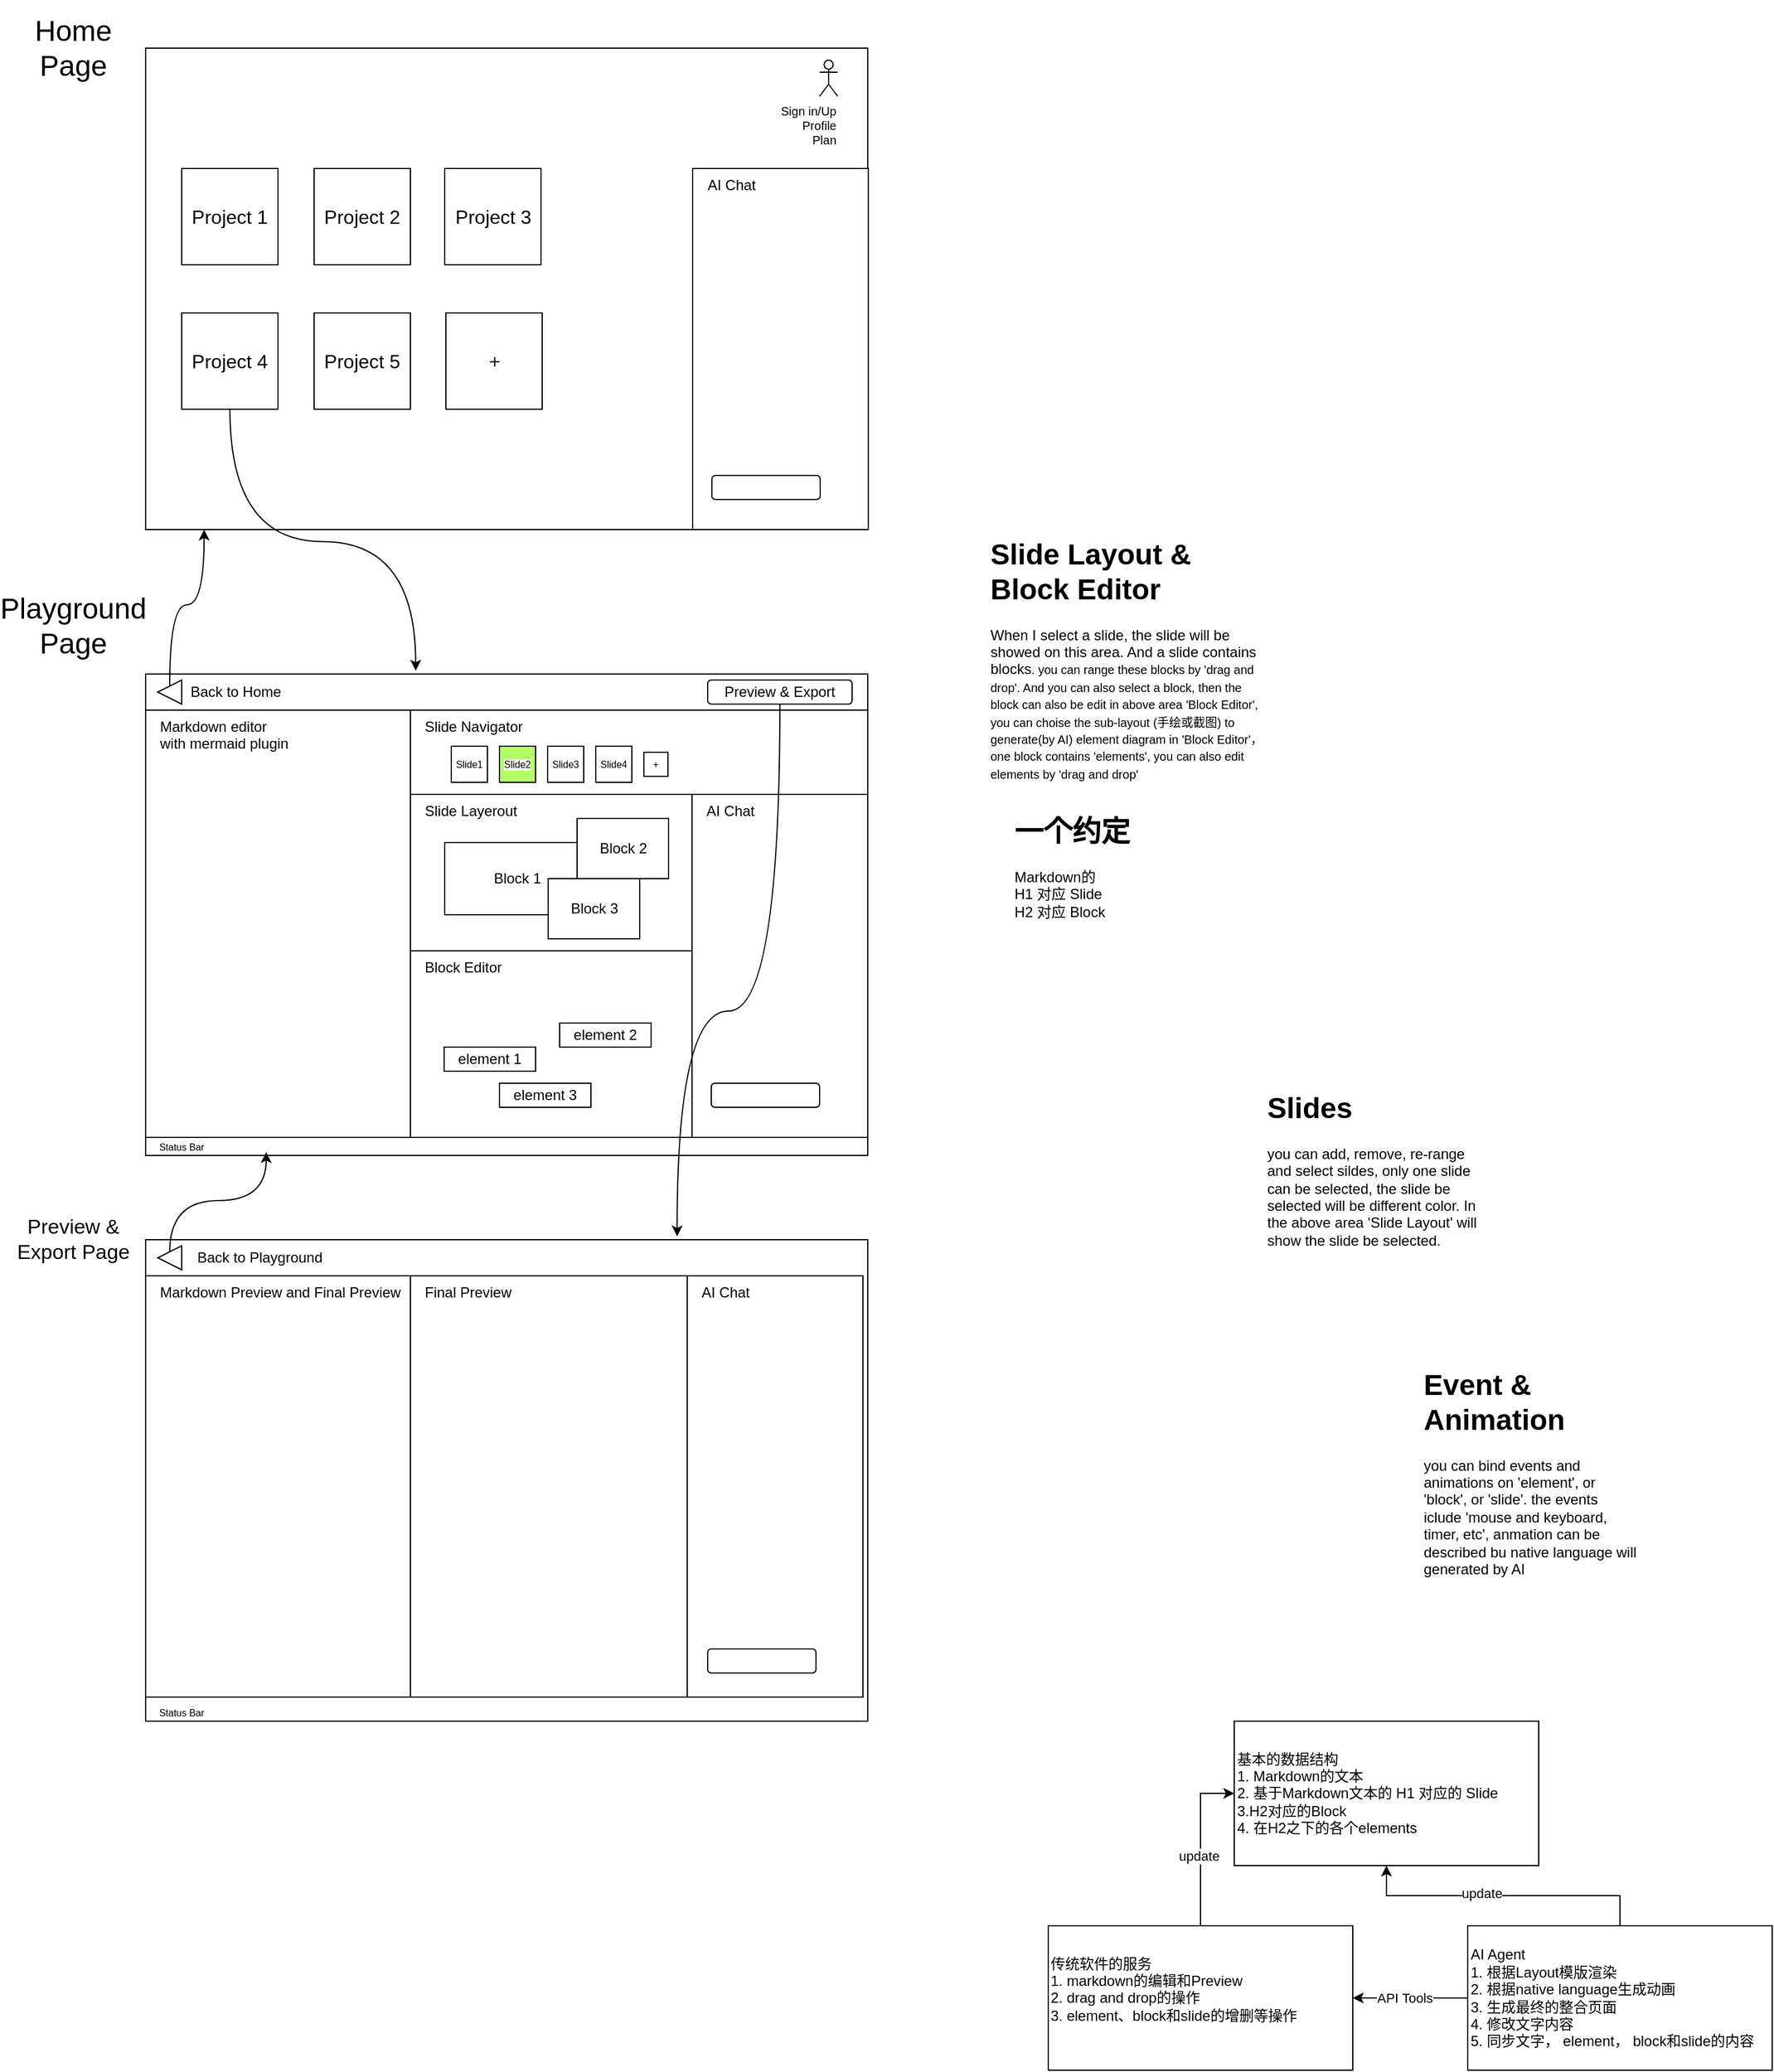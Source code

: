 <mxfile version="28.1.1">
  <diagram name="第 1 页" id="YzDjJF2yYc8Z0HYTVlCp">
    <mxGraphModel dx="1454" dy="2032" grid="1" gridSize="10" guides="1" tooltips="1" connect="1" arrows="1" fold="1" page="1" pageScale="1" pageWidth="827" pageHeight="1169" math="0" shadow="0">
      <root>
        <mxCell id="0" />
        <mxCell id="1" parent="0" />
        <mxCell id="_9CQi5buexosWfbw4RC7-15" value="&lt;h1 style=&quot;margin-top: 0px;&quot;&gt;Slides&lt;/h1&gt;&lt;p&gt;you can add, remove, re-range and select sildes, only one slide can be selected, the slide be selected will be different color. In the above area &#39;Slide Layout&#39; will show the slide be selected.&lt;/p&gt;" style="text;html=1;whiteSpace=wrap;overflow=hidden;rounded=0;" vertex="1" parent="1">
          <mxGeometry x="1090" y="260" width="180" height="150" as="geometry" />
        </mxCell>
        <mxCell id="_9CQi5buexosWfbw4RC7-16" value="&lt;h1 style=&quot;margin-top: 0px;&quot;&gt;Slide Layout &amp;amp; Block Editor&lt;/h1&gt;&lt;p&gt;When I select a slide, the slide will be showed on this area. And a slide contains blocks&lt;span style=&quot;font-size: 10px;&quot;&gt;. you can range these blocks by &#39;drag and drop&#39;. And you can also select a block, then the block can also be edit in above area &#39;Block Editor&#39;, you can choise the sub-layout (手绘或截图) to generate(by AI) element diagram in &#39;&lt;/span&gt;&lt;span style=&quot;font-size: 10px; background-color: transparent; color: light-dark(rgb(0, 0, 0), rgb(255, 255, 255));&quot;&gt;Block Editor&lt;/span&gt;&lt;span style=&quot;font-size: 10px; background-color: transparent; color: light-dark(rgb(0, 0, 0), rgb(255, 255, 255));&quot;&gt;&#39;， one block contains &#39;elements&#39;, you can also edit elements by &#39;drag and drop&#39;&lt;/span&gt;&lt;/p&gt;" style="text;html=1;whiteSpace=wrap;overflow=hidden;rounded=0;" vertex="1" parent="1">
          <mxGeometry x="860" y="-200" width="230" height="240" as="geometry" />
        </mxCell>
        <mxCell id="_9CQi5buexosWfbw4RC7-17" value="&lt;h1 style=&quot;margin-top: 0px;&quot;&gt;一个约定&lt;/h1&gt;&lt;div&gt;Markdown的&lt;/div&gt;&lt;div&gt;H1 对应 Slide&lt;/div&gt;&lt;div&gt;H2 对应 Block&lt;/div&gt;&lt;h1 style=&quot;margin-top: 0px;&quot;&gt;&lt;span style=&quot;color: rgba(0, 0, 0, 0); font-family: monospace; font-size: 0px; text-wrap-mode: nowrap; background-color: transparent; font-weight: normal;&quot;&gt;%3CmxGraphModel%3E%3Croot%3E%3CmxCell%20id%3D%220%22%2F%3E%3CmxCell%20id%3D%221%22%20parent%3D%220%22%2F%3E%3CmxCell%20id%3D%222%22%20value%3D%22%26lt%3Bh1%20style%3D%26quot%3Bmargin-top%3A%200px%3B%26quot%3B%26gt%3BSlide%20Layout%26lt%3B%2Fh1%26gt%3B%26lt%3Bp%26gt%3BWhen%20I%20select%20a%20slide%2C%20the%20slide%20will%20be%20showed%20on%20this%20area.%20And%20a%20slide%20contains%20blocks%26lt%3B%2Fp%26gt%3B%22%20style%3D%22text%3Bhtml%3D1%3BwhiteSpace%3Dwrap%3Boverflow%3Dhidden%3Brounded%3D0%3B%22%20vertex%3D%221%22%20parent%3D%221%22%3E%3CmxGeometry%20x%3D%22190%22%20y%3D%22470%22%20width%3D%22180%22%20height%3D%22150%22%20as%3D%22geometry%22%2F%3E%3C%2FmxCell%3E%3C%2Froot%3E%3C%2FmxGraphModel%3E&lt;/span&gt;&lt;/h1&gt;" style="text;html=1;whiteSpace=wrap;overflow=hidden;rounded=0;" vertex="1" parent="1">
          <mxGeometry x="880" y="30" width="180" height="110" as="geometry" />
        </mxCell>
        <mxCell id="_9CQi5buexosWfbw4RC7-25" value="&lt;h1 style=&quot;margin-top: 0px;&quot;&gt;Event &amp;amp; Animation&lt;/h1&gt;&lt;p&gt;you can bind events and animations on &#39;element&#39;, or &#39;block&#39;, or &#39;slide&#39;. the events iclude &#39;mouse and keyboard, timer, etc&#39;, anmation can be described bu native language will generated by AI&lt;/p&gt;" style="text;html=1;whiteSpace=wrap;overflow=hidden;rounded=0;" vertex="1" parent="1">
          <mxGeometry x="1220" y="490" width="180" height="230" as="geometry" />
        </mxCell>
        <mxCell id="_9CQi5buexosWfbw4RC7-26" value="基本的数据结构&lt;div&gt;1. Markdown的文本&lt;/div&gt;&lt;div&gt;2. 基于Markdown文本的 H1 对应的 Slide&lt;/div&gt;&lt;div&gt;3.H2对应的Block&lt;/div&gt;&lt;div&gt;4. 在H2之下的各个elements&lt;/div&gt;" style="rounded=0;whiteSpace=wrap;html=1;align=left;" vertex="1" parent="1">
          <mxGeometry x="1064.5" y="790" width="253" height="120" as="geometry" />
        </mxCell>
        <mxCell id="_9CQi5buexosWfbw4RC7-31" style="edgeStyle=orthogonalEdgeStyle;rounded=0;orthogonalLoop=1;jettySize=auto;html=1;entryX=0;entryY=0.5;entryDx=0;entryDy=0;" edge="1" parent="1" source="_9CQi5buexosWfbw4RC7-27" target="_9CQi5buexosWfbw4RC7-26">
          <mxGeometry relative="1" as="geometry" />
        </mxCell>
        <mxCell id="_9CQi5buexosWfbw4RC7-34" value="update" style="edgeLabel;html=1;align=center;verticalAlign=middle;resizable=0;points=[];" vertex="1" connectable="0" parent="_9CQi5buexosWfbw4RC7-31">
          <mxGeometry x="-0.152" y="2" relative="1" as="geometry">
            <mxPoint as="offset" />
          </mxGeometry>
        </mxCell>
        <mxCell id="_9CQi5buexosWfbw4RC7-27" value="传统软件的服务&lt;br&gt;&lt;div&gt;1. markdown的编辑和Preview&lt;/div&gt;&lt;div&gt;2. drag and drop的操作&lt;/div&gt;&lt;div&gt;3. element、block和slide的增删等操作&lt;/div&gt;&lt;div&gt;&lt;br&gt;&lt;/div&gt;" style="rounded=0;whiteSpace=wrap;html=1;align=left;" vertex="1" parent="1">
          <mxGeometry x="910" y="960" width="253" height="120" as="geometry" />
        </mxCell>
        <mxCell id="_9CQi5buexosWfbw4RC7-29" style="edgeStyle=orthogonalEdgeStyle;rounded=0;orthogonalLoop=1;jettySize=auto;html=1;entryX=1;entryY=0.5;entryDx=0;entryDy=0;" edge="1" parent="1" source="_9CQi5buexosWfbw4RC7-28" target="_9CQi5buexosWfbw4RC7-27">
          <mxGeometry relative="1" as="geometry" />
        </mxCell>
        <mxCell id="_9CQi5buexosWfbw4RC7-30" value="API Tools" style="edgeLabel;html=1;align=center;verticalAlign=middle;resizable=0;points=[];" vertex="1" connectable="0" parent="_9CQi5buexosWfbw4RC7-29">
          <mxGeometry x="0.11" relative="1" as="geometry">
            <mxPoint as="offset" />
          </mxGeometry>
        </mxCell>
        <mxCell id="_9CQi5buexosWfbw4RC7-32" style="edgeStyle=orthogonalEdgeStyle;rounded=0;orthogonalLoop=1;jettySize=auto;html=1;" edge="1" parent="1" source="_9CQi5buexosWfbw4RC7-28" target="_9CQi5buexosWfbw4RC7-26">
          <mxGeometry relative="1" as="geometry" />
        </mxCell>
        <mxCell id="_9CQi5buexosWfbw4RC7-33" value="update" style="edgeLabel;html=1;align=center;verticalAlign=middle;resizable=0;points=[];" vertex="1" connectable="0" parent="_9CQi5buexosWfbw4RC7-32">
          <mxGeometry x="0.152" y="-2" relative="1" as="geometry">
            <mxPoint as="offset" />
          </mxGeometry>
        </mxCell>
        <mxCell id="_9CQi5buexosWfbw4RC7-28" value="AI Agent&lt;br&gt;&lt;div&gt;1. 根据Layout模版渲染&lt;/div&gt;&lt;div&gt;2. 根据native language生成动画&lt;/div&gt;&lt;div&gt;3. 生成最终的整合页面&lt;/div&gt;&lt;div&gt;4. 修改文字内容&lt;/div&gt;&lt;div&gt;5. 同步文字， element， block和slide的内容&lt;/div&gt;" style="rounded=0;whiteSpace=wrap;html=1;align=left;" vertex="1" parent="1">
          <mxGeometry x="1258.5" y="960" width="253" height="120" as="geometry" />
        </mxCell>
        <mxCell id="_9CQi5buexosWfbw4RC7-35" value="" style="rounded=0;whiteSpace=wrap;html=1;" vertex="1" parent="1">
          <mxGeometry x="160" y="-600" width="600" height="400" as="geometry" />
        </mxCell>
        <mxCell id="_9CQi5buexosWfbw4RC7-36" value="Home Page" style="text;html=1;align=center;verticalAlign=middle;whiteSpace=wrap;rounded=0;fontSize=24;" vertex="1" parent="1">
          <mxGeometry x="40" y="-640" width="120" height="80" as="geometry" />
        </mxCell>
        <mxCell id="_9CQi5buexosWfbw4RC7-37" value="&lt;div&gt;Sign in/Up&lt;/div&gt;&lt;div&gt;Profile&lt;/div&gt;&lt;div&gt;Plan&lt;/div&gt;" style="shape=umlActor;verticalLabelPosition=bottom;verticalAlign=top;html=1;outlineConnect=0;fontSize=10;align=right;" vertex="1" parent="1">
          <mxGeometry x="720" y="-590" width="15" height="30" as="geometry" />
        </mxCell>
        <mxCell id="_9CQi5buexosWfbw4RC7-41" value="Project 1" style="whiteSpace=wrap;html=1;aspect=fixed;fontSize=16;" vertex="1" parent="1">
          <mxGeometry x="190" y="-500" width="80" height="80" as="geometry" />
        </mxCell>
        <mxCell id="_9CQi5buexosWfbw4RC7-42" value="Project 2" style="whiteSpace=wrap;html=1;aspect=fixed;fontSize=16;" vertex="1" parent="1">
          <mxGeometry x="300" y="-500" width="80" height="80" as="geometry" />
        </mxCell>
        <mxCell id="_9CQi5buexosWfbw4RC7-43" value="Project 3" style="whiteSpace=wrap;html=1;aspect=fixed;fontSize=16;" vertex="1" parent="1">
          <mxGeometry x="408.5" y="-500" width="80" height="80" as="geometry" />
        </mxCell>
        <mxCell id="_9CQi5buexosWfbw4RC7-44" value="Project 4" style="whiteSpace=wrap;html=1;aspect=fixed;fontSize=16;" vertex="1" parent="1">
          <mxGeometry x="190" y="-380" width="80" height="80" as="geometry" />
        </mxCell>
        <mxCell id="_9CQi5buexosWfbw4RC7-45" value="Project 5" style="whiteSpace=wrap;html=1;aspect=fixed;fontSize=16;" vertex="1" parent="1">
          <mxGeometry x="300" y="-380" width="80" height="80" as="geometry" />
        </mxCell>
        <mxCell id="_9CQi5buexosWfbw4RC7-46" value="+" style="whiteSpace=wrap;html=1;aspect=fixed;fontSize=16;" vertex="1" parent="1">
          <mxGeometry x="409.5" y="-380" width="80" height="80" as="geometry" />
        </mxCell>
        <mxCell id="_9CQi5buexosWfbw4RC7-49" value="Playground Page" style="text;html=1;align=center;verticalAlign=middle;whiteSpace=wrap;rounded=0;fontSize=24;" vertex="1" parent="1">
          <mxGeometry x="40" y="-160" width="120" height="80" as="geometry" />
        </mxCell>
        <mxCell id="_9CQi5buexosWfbw4RC7-50" value="" style="rounded=0;whiteSpace=wrap;html=1;" vertex="1" parent="1">
          <mxGeometry x="160" y="-80" width="600" height="400" as="geometry" />
        </mxCell>
        <mxCell id="VGK2pPzsugfe6dIoOSsi-1" value="Markdown&amp;nbsp;&lt;span style=&quot;background-color: transparent; color: light-dark(rgb(0, 0, 0), rgb(255, 255, 255));&quot;&gt;editor&amp;nbsp;&lt;/span&gt;&lt;div&gt;with mermaid plugin&lt;/div&gt;" style="rounded=0;whiteSpace=wrap;html=1;align=left;verticalAlign=top;spacingLeft=10;" parent="1" vertex="1">
          <mxGeometry x="160" y="-50" width="220" height="355" as="geometry" />
        </mxCell>
        <mxCell id="_9CQi5buexosWfbw4RC7-4" value="Slide Navigator" style="rounded=0;whiteSpace=wrap;html=1;align=left;verticalAlign=top;spacingLeft=10;" vertex="1" parent="1">
          <mxGeometry x="380" y="-50" width="380" height="70" as="geometry" />
        </mxCell>
        <mxCell id="_9CQi5buexosWfbw4RC7-13" value="" style="group" vertex="1" connectable="0" parent="1">
          <mxGeometry x="414" y="-20" width="180" height="30" as="geometry" />
        </mxCell>
        <mxCell id="_9CQi5buexosWfbw4RC7-8" value="Slide1" style="rounded=0;whiteSpace=wrap;html=1;fontSize=8;" vertex="1" parent="_9CQi5buexosWfbw4RC7-13">
          <mxGeometry width="30" height="30" as="geometry" />
        </mxCell>
        <mxCell id="_9CQi5buexosWfbw4RC7-9" value="&lt;span&gt;Slide2&lt;/span&gt;" style="rounded=0;whiteSpace=wrap;html=1;fontSize=8;labelBackgroundColor=default;fillColor=#B3FF66;" vertex="1" parent="_9CQi5buexosWfbw4RC7-13">
          <mxGeometry x="40" width="30" height="30" as="geometry" />
        </mxCell>
        <mxCell id="_9CQi5buexosWfbw4RC7-10" value="Slide3" style="rounded=0;whiteSpace=wrap;html=1;fontSize=8;" vertex="1" parent="_9CQi5buexosWfbw4RC7-13">
          <mxGeometry x="80" width="30" height="30" as="geometry" />
        </mxCell>
        <mxCell id="_9CQi5buexosWfbw4RC7-11" value="Slide4" style="rounded=0;whiteSpace=wrap;html=1;fontSize=8;" vertex="1" parent="_9CQi5buexosWfbw4RC7-13">
          <mxGeometry x="120" width="30" height="30" as="geometry" />
        </mxCell>
        <mxCell id="_9CQi5buexosWfbw4RC7-12" value="+" style="rounded=0;whiteSpace=wrap;html=1;fontSize=8;" vertex="1" parent="_9CQi5buexosWfbw4RC7-13">
          <mxGeometry x="160" y="5" width="20" height="20" as="geometry" />
        </mxCell>
        <mxCell id="_9CQi5buexosWfbw4RC7-3" value="Slide Layerout" style="rounded=0;whiteSpace=wrap;html=1;align=left;verticalAlign=top;spacingLeft=10;" vertex="1" parent="1">
          <mxGeometry x="380" y="20" width="234.5" height="130" as="geometry" />
        </mxCell>
        <mxCell id="_9CQi5buexosWfbw4RC7-5" value="Block 1" style="rounded=0;whiteSpace=wrap;html=1;" vertex="1" parent="1">
          <mxGeometry x="408.5" y="60" width="120" height="60" as="geometry" />
        </mxCell>
        <mxCell id="_9CQi5buexosWfbw4RC7-6" value="Block 2" style="rounded=0;whiteSpace=wrap;html=1;" vertex="1" parent="1">
          <mxGeometry x="518.5" y="40" width="76" height="50" as="geometry" />
        </mxCell>
        <mxCell id="_9CQi5buexosWfbw4RC7-14" value="Block 3" style="rounded=0;whiteSpace=wrap;html=1;" vertex="1" parent="1">
          <mxGeometry x="494.5" y="90" width="76" height="50" as="geometry" />
        </mxCell>
        <mxCell id="_9CQi5buexosWfbw4RC7-2" value="Block Editor" style="rounded=0;whiteSpace=wrap;html=1;align=left;verticalAlign=top;spacingLeft=10;" vertex="1" parent="1">
          <mxGeometry x="380" y="150" width="234" height="155" as="geometry" />
        </mxCell>
        <mxCell id="_9CQi5buexosWfbw4RC7-18" value="element 1" style="rounded=0;whiteSpace=wrap;html=1;" vertex="1" parent="1">
          <mxGeometry x="408" y="230" width="76" height="20" as="geometry" />
        </mxCell>
        <mxCell id="_9CQi5buexosWfbw4RC7-19" value="element 3" style="rounded=0;whiteSpace=wrap;html=1;" vertex="1" parent="1">
          <mxGeometry x="454" y="260" width="76" height="20" as="geometry" />
        </mxCell>
        <mxCell id="_9CQi5buexosWfbw4RC7-20" value="element 2" style="rounded=0;whiteSpace=wrap;html=1;" vertex="1" parent="1">
          <mxGeometry x="504" y="210" width="76" height="20" as="geometry" />
        </mxCell>
        <mxCell id="_9CQi5buexosWfbw4RC7-21" value="AI Chat" style="rounded=0;whiteSpace=wrap;html=1;align=left;verticalAlign=top;spacingLeft=10;" vertex="1" parent="1">
          <mxGeometry x="614" y="20" width="146" height="285" as="geometry" />
        </mxCell>
        <mxCell id="_9CQi5buexosWfbw4RC7-23" value="" style="rounded=1;whiteSpace=wrap;html=1;" vertex="1" parent="1">
          <mxGeometry x="630" y="260" width="90" height="20" as="geometry" />
        </mxCell>
        <mxCell id="_9CQi5buexosWfbw4RC7-53" value="" style="triangle;whiteSpace=wrap;html=1;rotation=-180;" vertex="1" parent="1">
          <mxGeometry x="170" y="-75" width="20" height="20" as="geometry" />
        </mxCell>
        <mxCell id="_9CQi5buexosWfbw4RC7-54" value="Back to Home" style="text;html=1;align=center;verticalAlign=middle;whiteSpace=wrap;rounded=0;" vertex="1" parent="1">
          <mxGeometry x="190" y="-80" width="90" height="30" as="geometry" />
        </mxCell>
        <mxCell id="_9CQi5buexosWfbw4RC7-55" value="Status Bar" style="text;html=1;align=center;verticalAlign=middle;whiteSpace=wrap;rounded=0;fontSize=8;" vertex="1" parent="1">
          <mxGeometry x="160" y="298" width="60" height="30" as="geometry" />
        </mxCell>
        <mxCell id="_9CQi5buexosWfbw4RC7-56" value="Preview &amp;amp; Export Page" style="text;html=1;align=center;verticalAlign=middle;whiteSpace=wrap;rounded=0;fontSize=17;" vertex="1" parent="1">
          <mxGeometry x="40" y="350" width="120" height="80" as="geometry" />
        </mxCell>
        <mxCell id="_9CQi5buexosWfbw4RC7-57" value="" style="rounded=0;whiteSpace=wrap;html=1;" vertex="1" parent="1">
          <mxGeometry x="160" y="390" width="600" height="400" as="geometry" />
        </mxCell>
        <mxCell id="_9CQi5buexosWfbw4RC7-58" value="Back to Playground" style="text;html=1;align=center;verticalAlign=middle;whiteSpace=wrap;rounded=0;" vertex="1" parent="1">
          <mxGeometry x="190" y="390" width="130" height="30" as="geometry" />
        </mxCell>
        <mxCell id="_9CQi5buexosWfbw4RC7-59" value="Status Bar" style="text;html=1;align=center;verticalAlign=middle;whiteSpace=wrap;rounded=0;fontSize=8;" vertex="1" parent="1">
          <mxGeometry x="160" y="768" width="60" height="30" as="geometry" />
        </mxCell>
        <mxCell id="_9CQi5buexosWfbw4RC7-60" value="" style="triangle;whiteSpace=wrap;html=1;rotation=-180;" vertex="1" parent="1">
          <mxGeometry x="170" y="395" width="20" height="20" as="geometry" />
        </mxCell>
        <mxCell id="_9CQi5buexosWfbw4RC7-24" value="Markdown Preview and Final Preview" style="rounded=0;whiteSpace=wrap;html=1;align=left;verticalAlign=top;spacingLeft=10;" vertex="1" parent="1">
          <mxGeometry x="160" y="420" width="220" height="350" as="geometry" />
        </mxCell>
        <mxCell id="_9CQi5buexosWfbw4RC7-62" value="Final Preview" style="rounded=0;whiteSpace=wrap;html=1;align=left;verticalAlign=top;spacingLeft=10;" vertex="1" parent="1">
          <mxGeometry x="380" y="420" width="230" height="350" as="geometry" />
        </mxCell>
        <mxCell id="_9CQi5buexosWfbw4RC7-63" style="edgeStyle=orthogonalEdgeStyle;rounded=0;orthogonalLoop=1;jettySize=auto;html=1;entryX=0.374;entryY=-0.007;entryDx=0;entryDy=0;entryPerimeter=0;curved=1;" edge="1" parent="1" source="_9CQi5buexosWfbw4RC7-44" target="_9CQi5buexosWfbw4RC7-50">
          <mxGeometry relative="1" as="geometry" />
        </mxCell>
        <mxCell id="_9CQi5buexosWfbw4RC7-64" style="edgeStyle=orthogonalEdgeStyle;rounded=0;orthogonalLoop=1;jettySize=auto;html=1;entryX=0.081;entryY=1;entryDx=0;entryDy=0;entryPerimeter=0;curved=1;" edge="1" parent="1" source="_9CQi5buexosWfbw4RC7-53" target="_9CQi5buexosWfbw4RC7-35">
          <mxGeometry relative="1" as="geometry" />
        </mxCell>
        <mxCell id="_9CQi5buexosWfbw4RC7-65" value="Preview &amp;amp; Export" style="rounded=1;whiteSpace=wrap;html=1;" vertex="1" parent="1">
          <mxGeometry x="627" y="-75" width="120" height="20" as="geometry" />
        </mxCell>
        <mxCell id="_9CQi5buexosWfbw4RC7-66" style="edgeStyle=orthogonalEdgeStyle;rounded=0;orthogonalLoop=1;jettySize=auto;html=1;entryX=0.736;entryY=-0.007;entryDx=0;entryDy=0;entryPerimeter=0;curved=1;" edge="1" parent="1" source="_9CQi5buexosWfbw4RC7-65" target="_9CQi5buexosWfbw4RC7-57">
          <mxGeometry relative="1" as="geometry">
            <Array as="points">
              <mxPoint x="687" y="200" />
              <mxPoint x="602" y="200" />
            </Array>
          </mxGeometry>
        </mxCell>
        <mxCell id="_9CQi5buexosWfbw4RC7-67" style="edgeStyle=orthogonalEdgeStyle;rounded=0;orthogonalLoop=1;jettySize=auto;html=1;entryX=0.167;entryY=0.993;entryDx=0;entryDy=0;entryPerimeter=0;curved=1;" edge="1" parent="1" source="_9CQi5buexosWfbw4RC7-60" target="_9CQi5buexosWfbw4RC7-50">
          <mxGeometry relative="1" as="geometry" />
        </mxCell>
        <mxCell id="_9CQi5buexosWfbw4RC7-68" value="AI Chat" style="rounded=0;whiteSpace=wrap;html=1;align=left;verticalAlign=top;spacingLeft=10;" vertex="1" parent="1">
          <mxGeometry x="610" y="420" width="146" height="350" as="geometry" />
        </mxCell>
        <mxCell id="_9CQi5buexosWfbw4RC7-69" value="" style="rounded=1;whiteSpace=wrap;html=1;" vertex="1" parent="1">
          <mxGeometry x="627" y="730" width="90" height="20" as="geometry" />
        </mxCell>
        <mxCell id="_9CQi5buexosWfbw4RC7-70" value="AI Chat" style="rounded=0;whiteSpace=wrap;html=1;align=left;verticalAlign=top;spacingLeft=10;" vertex="1" parent="1">
          <mxGeometry x="614.5" y="-500" width="146" height="300" as="geometry" />
        </mxCell>
        <mxCell id="_9CQi5buexosWfbw4RC7-71" value="" style="rounded=1;whiteSpace=wrap;html=1;" vertex="1" parent="1">
          <mxGeometry x="630.5" y="-245" width="90" height="20" as="geometry" />
        </mxCell>
      </root>
    </mxGraphModel>
  </diagram>
</mxfile>
